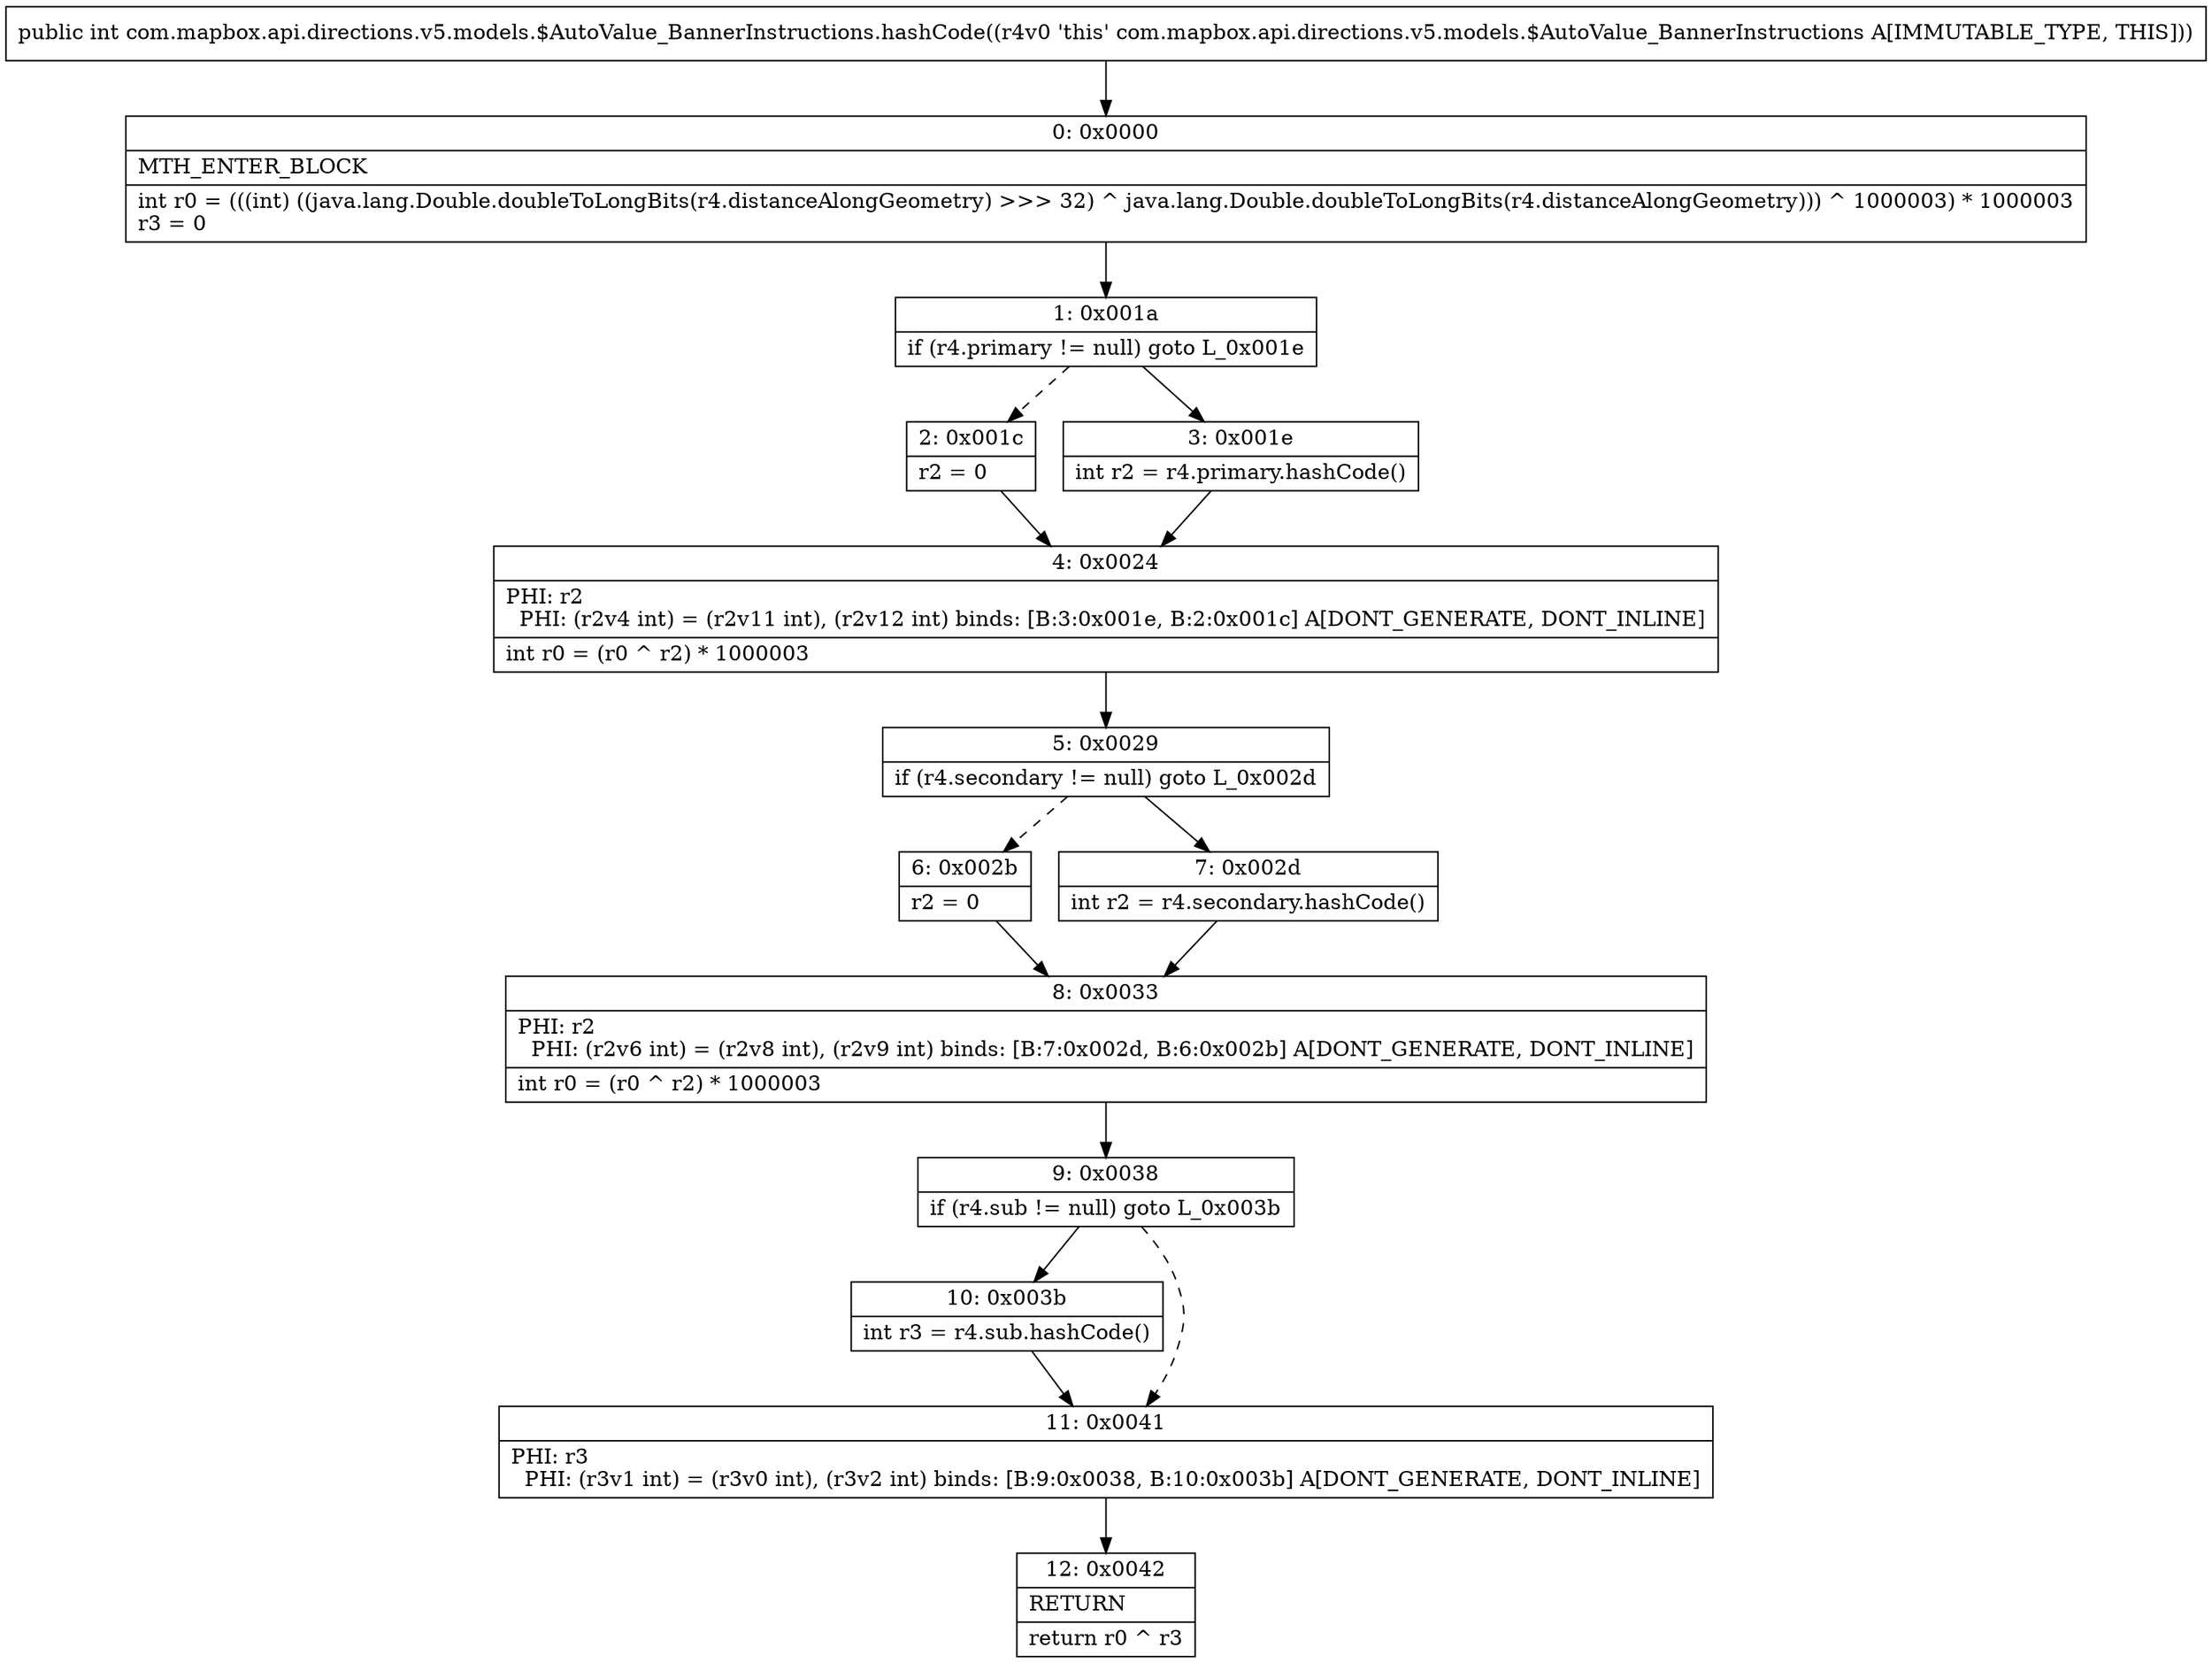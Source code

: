 digraph "CFG forcom.mapbox.api.directions.v5.models.$AutoValue_BannerInstructions.hashCode()I" {
Node_0 [shape=record,label="{0\:\ 0x0000|MTH_ENTER_BLOCK\l|int r0 = (((int) ((java.lang.Double.doubleToLongBits(r4.distanceAlongGeometry) \>\>\> 32) ^ java.lang.Double.doubleToLongBits(r4.distanceAlongGeometry))) ^ 1000003) * 1000003\lr3 = 0\l}"];
Node_1 [shape=record,label="{1\:\ 0x001a|if (r4.primary != null) goto L_0x001e\l}"];
Node_2 [shape=record,label="{2\:\ 0x001c|r2 = 0\l}"];
Node_3 [shape=record,label="{3\:\ 0x001e|int r2 = r4.primary.hashCode()\l}"];
Node_4 [shape=record,label="{4\:\ 0x0024|PHI: r2 \l  PHI: (r2v4 int) = (r2v11 int), (r2v12 int) binds: [B:3:0x001e, B:2:0x001c] A[DONT_GENERATE, DONT_INLINE]\l|int r0 = (r0 ^ r2) * 1000003\l}"];
Node_5 [shape=record,label="{5\:\ 0x0029|if (r4.secondary != null) goto L_0x002d\l}"];
Node_6 [shape=record,label="{6\:\ 0x002b|r2 = 0\l}"];
Node_7 [shape=record,label="{7\:\ 0x002d|int r2 = r4.secondary.hashCode()\l}"];
Node_8 [shape=record,label="{8\:\ 0x0033|PHI: r2 \l  PHI: (r2v6 int) = (r2v8 int), (r2v9 int) binds: [B:7:0x002d, B:6:0x002b] A[DONT_GENERATE, DONT_INLINE]\l|int r0 = (r0 ^ r2) * 1000003\l}"];
Node_9 [shape=record,label="{9\:\ 0x0038|if (r4.sub != null) goto L_0x003b\l}"];
Node_10 [shape=record,label="{10\:\ 0x003b|int r3 = r4.sub.hashCode()\l}"];
Node_11 [shape=record,label="{11\:\ 0x0041|PHI: r3 \l  PHI: (r3v1 int) = (r3v0 int), (r3v2 int) binds: [B:9:0x0038, B:10:0x003b] A[DONT_GENERATE, DONT_INLINE]\l}"];
Node_12 [shape=record,label="{12\:\ 0x0042|RETURN\l|return r0 ^ r3\l}"];
MethodNode[shape=record,label="{public int com.mapbox.api.directions.v5.models.$AutoValue_BannerInstructions.hashCode((r4v0 'this' com.mapbox.api.directions.v5.models.$AutoValue_BannerInstructions A[IMMUTABLE_TYPE, THIS])) }"];
MethodNode -> Node_0;
Node_0 -> Node_1;
Node_1 -> Node_2[style=dashed];
Node_1 -> Node_3;
Node_2 -> Node_4;
Node_3 -> Node_4;
Node_4 -> Node_5;
Node_5 -> Node_6[style=dashed];
Node_5 -> Node_7;
Node_6 -> Node_8;
Node_7 -> Node_8;
Node_8 -> Node_9;
Node_9 -> Node_10;
Node_9 -> Node_11[style=dashed];
Node_10 -> Node_11;
Node_11 -> Node_12;
}

